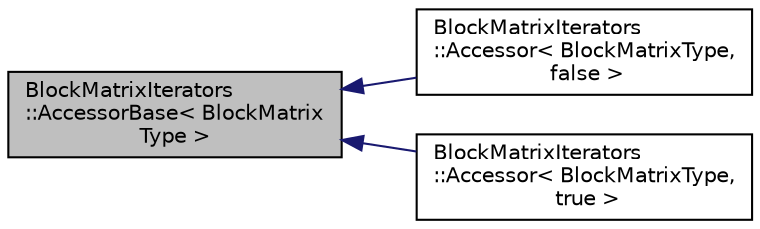 digraph "BlockMatrixIterators::AccessorBase&lt; BlockMatrixType &gt;"
{
 // LATEX_PDF_SIZE
  edge [fontname="Helvetica",fontsize="10",labelfontname="Helvetica",labelfontsize="10"];
  node [fontname="Helvetica",fontsize="10",shape=record];
  rankdir="LR";
  Node1 [label="BlockMatrixIterators\l::AccessorBase\< BlockMatrix\lType \>",height=0.2,width=0.4,color="black", fillcolor="grey75", style="filled", fontcolor="black",tooltip=" "];
  Node1 -> Node2 [dir="back",color="midnightblue",fontsize="10",style="solid",fontname="Helvetica"];
  Node2 [label="BlockMatrixIterators\l::Accessor\< BlockMatrixType,\l false \>",height=0.2,width=0.4,color="black", fillcolor="white", style="filled",URL="$classBlockMatrixIterators_1_1Accessor_3_01BlockMatrixType_00_01false_01_4.html",tooltip=" "];
  Node1 -> Node3 [dir="back",color="midnightblue",fontsize="10",style="solid",fontname="Helvetica"];
  Node3 [label="BlockMatrixIterators\l::Accessor\< BlockMatrixType,\l true \>",height=0.2,width=0.4,color="black", fillcolor="white", style="filled",URL="$classBlockMatrixIterators_1_1Accessor_3_01BlockMatrixType_00_01true_01_4.html",tooltip=" "];
}
